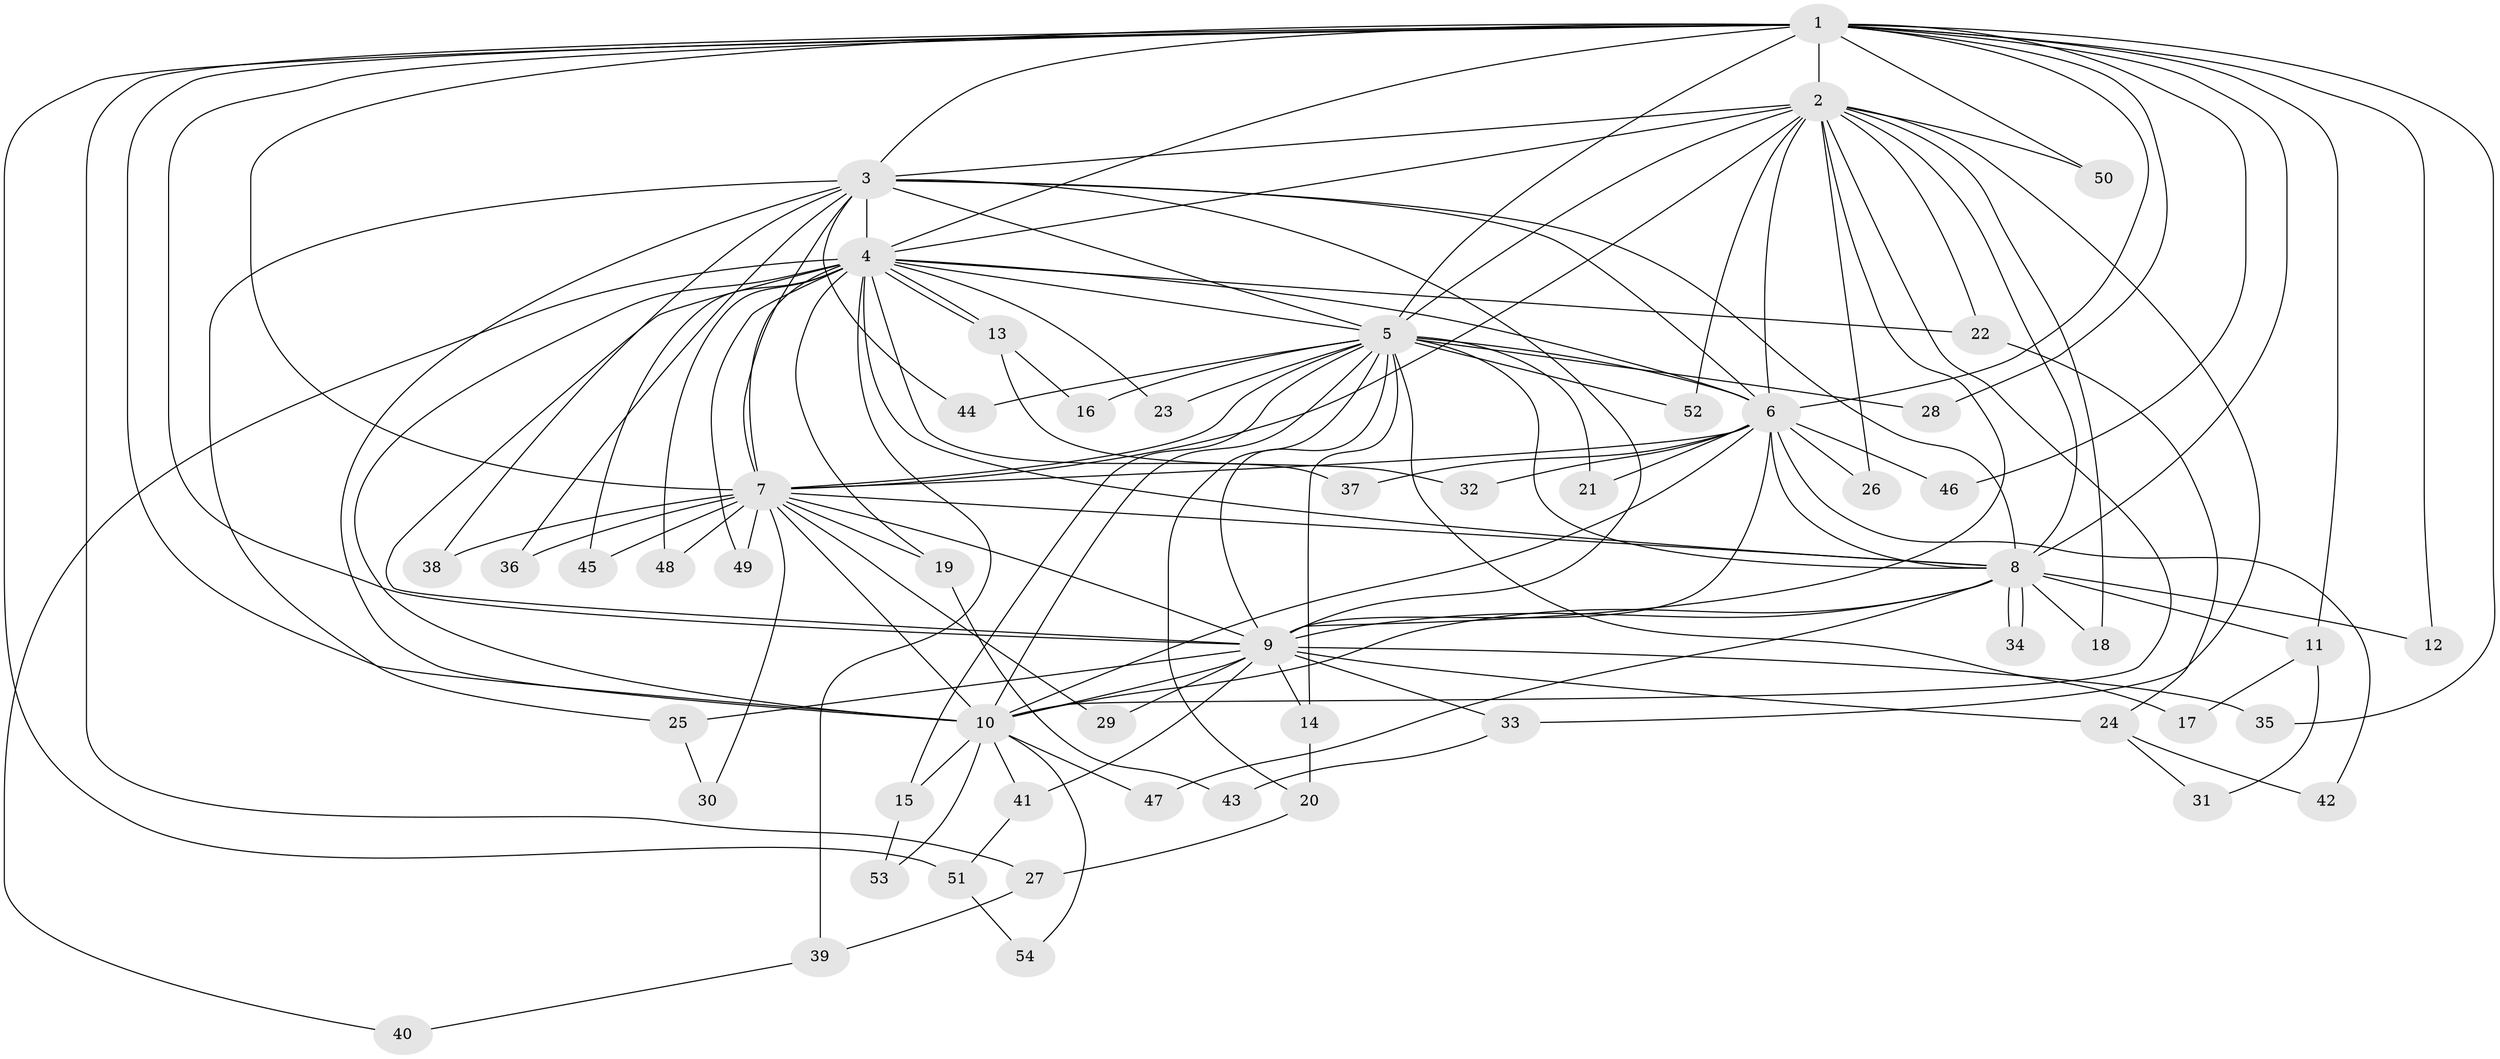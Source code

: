 // Generated by graph-tools (version 1.1) at 2025/43/03/09/25 04:43:51]
// undirected, 54 vertices, 133 edges
graph export_dot {
graph [start="1"]
  node [color=gray90,style=filled];
  1;
  2;
  3;
  4;
  5;
  6;
  7;
  8;
  9;
  10;
  11;
  12;
  13;
  14;
  15;
  16;
  17;
  18;
  19;
  20;
  21;
  22;
  23;
  24;
  25;
  26;
  27;
  28;
  29;
  30;
  31;
  32;
  33;
  34;
  35;
  36;
  37;
  38;
  39;
  40;
  41;
  42;
  43;
  44;
  45;
  46;
  47;
  48;
  49;
  50;
  51;
  52;
  53;
  54;
  1 -- 2;
  1 -- 3;
  1 -- 4;
  1 -- 5;
  1 -- 6;
  1 -- 7;
  1 -- 8;
  1 -- 9;
  1 -- 10;
  1 -- 11;
  1 -- 12;
  1 -- 27;
  1 -- 28;
  1 -- 35;
  1 -- 46;
  1 -- 50;
  1 -- 51;
  2 -- 3;
  2 -- 4;
  2 -- 5;
  2 -- 6;
  2 -- 7;
  2 -- 8;
  2 -- 9;
  2 -- 10;
  2 -- 18;
  2 -- 22;
  2 -- 26;
  2 -- 33;
  2 -- 50;
  2 -- 52;
  3 -- 4;
  3 -- 5;
  3 -- 6;
  3 -- 7;
  3 -- 8;
  3 -- 9;
  3 -- 10;
  3 -- 25;
  3 -- 36;
  3 -- 38;
  3 -- 44;
  4 -- 5;
  4 -- 6;
  4 -- 7;
  4 -- 8;
  4 -- 9;
  4 -- 10;
  4 -- 13;
  4 -- 13;
  4 -- 19;
  4 -- 22;
  4 -- 23;
  4 -- 37;
  4 -- 39;
  4 -- 40;
  4 -- 45;
  4 -- 48;
  4 -- 49;
  5 -- 6;
  5 -- 7;
  5 -- 8;
  5 -- 9;
  5 -- 10;
  5 -- 14;
  5 -- 15;
  5 -- 16;
  5 -- 17;
  5 -- 20;
  5 -- 21;
  5 -- 23;
  5 -- 28;
  5 -- 44;
  5 -- 52;
  6 -- 7;
  6 -- 8;
  6 -- 9;
  6 -- 10;
  6 -- 21;
  6 -- 26;
  6 -- 32;
  6 -- 37;
  6 -- 42;
  6 -- 46;
  7 -- 8;
  7 -- 9;
  7 -- 10;
  7 -- 19;
  7 -- 29;
  7 -- 30;
  7 -- 36;
  7 -- 38;
  7 -- 45;
  7 -- 48;
  7 -- 49;
  8 -- 9;
  8 -- 10;
  8 -- 11;
  8 -- 12;
  8 -- 18;
  8 -- 34;
  8 -- 34;
  8 -- 47;
  9 -- 10;
  9 -- 14;
  9 -- 24;
  9 -- 25;
  9 -- 29;
  9 -- 33;
  9 -- 35;
  9 -- 41;
  10 -- 15;
  10 -- 41;
  10 -- 47;
  10 -- 53;
  10 -- 54;
  11 -- 17;
  11 -- 31;
  13 -- 16;
  13 -- 32;
  14 -- 20;
  15 -- 53;
  19 -- 43;
  20 -- 27;
  22 -- 24;
  24 -- 31;
  24 -- 42;
  25 -- 30;
  27 -- 39;
  33 -- 43;
  39 -- 40;
  41 -- 51;
  51 -- 54;
}
